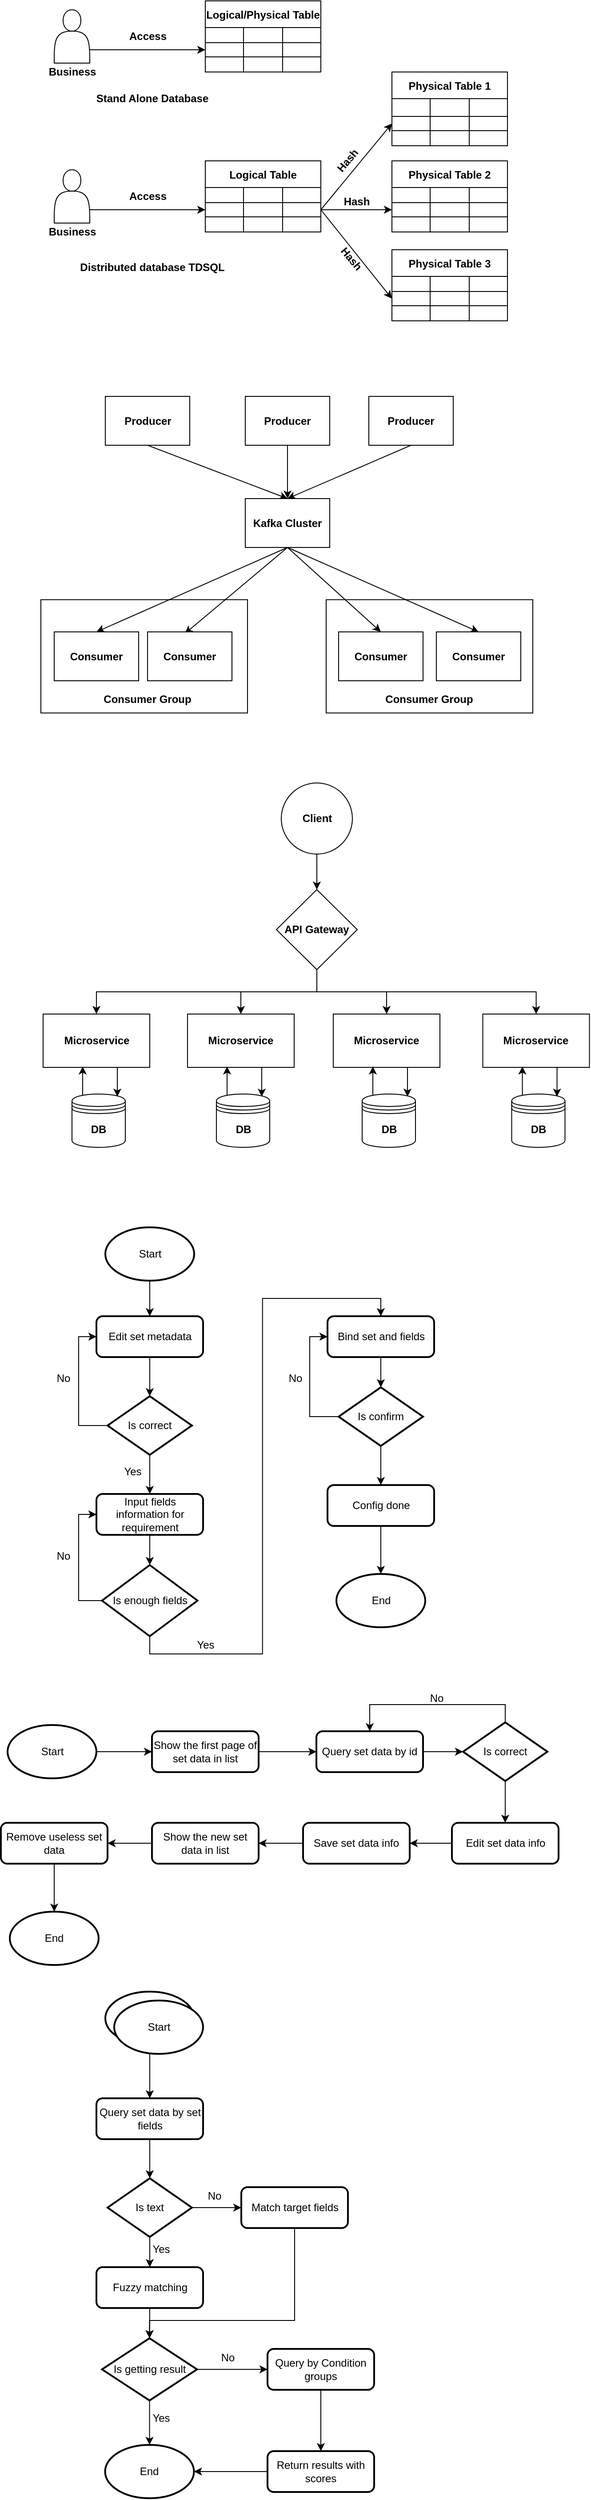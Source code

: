 <mxfile version="17.4.6" type="github">
  <diagram id="5ivljqsj1AsLhp-okKk9" name="Page-1">
    <mxGraphModel dx="1018" dy="659" grid="1" gridSize="10" guides="1" tooltips="1" connect="1" arrows="1" fold="1" page="1" pageScale="1" pageWidth="827" pageHeight="1169" math="0" shadow="0">
      <root>
        <mxCell id="0" />
        <mxCell id="1" parent="0" />
        <mxCell id="U381cvDwbXXh_-2mYH2C-10" value="" style="rounded=0;whiteSpace=wrap;html=1;" parent="1" vertex="1">
          <mxGeometry x="406" y="813.75" width="232.5" height="127.5" as="geometry" />
        </mxCell>
        <mxCell id="U381cvDwbXXh_-2mYH2C-9" value="" style="rounded=0;whiteSpace=wrap;html=1;" parent="1" vertex="1">
          <mxGeometry x="85" y="813.75" width="232.5" height="127.5" as="geometry" />
        </mxCell>
        <mxCell id="CIrGzN-7pVDjRdNqsoNU-16" style="edgeStyle=orthogonalEdgeStyle;rounded=0;orthogonalLoop=1;jettySize=auto;html=1;exitX=1;exitY=0.75;exitDx=0;exitDy=0;entryX=0;entryY=0.5;entryDx=0;entryDy=0;" parent="1" source="CIrGzN-7pVDjRdNqsoNU-1" target="CIrGzN-7pVDjRdNqsoNU-8" edge="1">
          <mxGeometry relative="1" as="geometry" />
        </mxCell>
        <mxCell id="CIrGzN-7pVDjRdNqsoNU-1" value="" style="shape=actor;whiteSpace=wrap;html=1;" parent="1" vertex="1">
          <mxGeometry x="100" y="150" width="40" height="60" as="geometry" />
        </mxCell>
        <mxCell id="CIrGzN-7pVDjRdNqsoNU-2" value="&lt;b&gt;Business&lt;/b&gt;" style="text;html=1;align=center;verticalAlign=middle;resizable=0;points=[];autosize=1;strokeColor=none;fillColor=none;" parent="1" vertex="1">
          <mxGeometry x="85" y="210" width="70" height="20" as="geometry" />
        </mxCell>
        <mxCell id="CIrGzN-7pVDjRdNqsoNU-3" value="Logical/Physical Table" style="shape=table;startSize=30;container=1;collapsible=0;childLayout=tableLayout;fontStyle=1;align=center;" parent="1" vertex="1">
          <mxGeometry x="270" y="140" width="130" height="80" as="geometry" />
        </mxCell>
        <mxCell id="CIrGzN-7pVDjRdNqsoNU-4" value="" style="shape=tableRow;horizontal=0;startSize=0;swimlaneHead=0;swimlaneBody=0;top=0;left=0;bottom=0;right=0;collapsible=0;dropTarget=0;fillColor=none;points=[[0,0.5],[1,0.5]];portConstraint=eastwest;" parent="CIrGzN-7pVDjRdNqsoNU-3" vertex="1">
          <mxGeometry y="30" width="130" height="17" as="geometry" />
        </mxCell>
        <mxCell id="CIrGzN-7pVDjRdNqsoNU-5" value="" style="shape=partialRectangle;html=1;whiteSpace=wrap;connectable=0;fillColor=none;top=0;left=0;bottom=0;right=0;overflow=hidden;" parent="CIrGzN-7pVDjRdNqsoNU-4" vertex="1">
          <mxGeometry width="43" height="17" as="geometry">
            <mxRectangle width="43" height="17" as="alternateBounds" />
          </mxGeometry>
        </mxCell>
        <mxCell id="CIrGzN-7pVDjRdNqsoNU-6" value="" style="shape=partialRectangle;html=1;whiteSpace=wrap;connectable=0;fillColor=none;top=0;left=0;bottom=0;right=0;overflow=hidden;" parent="CIrGzN-7pVDjRdNqsoNU-4" vertex="1">
          <mxGeometry x="43" width="44" height="17" as="geometry">
            <mxRectangle width="44" height="17" as="alternateBounds" />
          </mxGeometry>
        </mxCell>
        <mxCell id="CIrGzN-7pVDjRdNqsoNU-7" value="" style="shape=partialRectangle;html=1;whiteSpace=wrap;connectable=0;fillColor=none;top=0;left=0;bottom=0;right=0;overflow=hidden;" parent="CIrGzN-7pVDjRdNqsoNU-4" vertex="1">
          <mxGeometry x="87" width="43" height="17" as="geometry">
            <mxRectangle width="43" height="17" as="alternateBounds" />
          </mxGeometry>
        </mxCell>
        <mxCell id="CIrGzN-7pVDjRdNqsoNU-8" value="" style="shape=tableRow;horizontal=0;startSize=0;swimlaneHead=0;swimlaneBody=0;top=0;left=0;bottom=0;right=0;collapsible=0;dropTarget=0;fillColor=none;points=[[0,0.5],[1,0.5]];portConstraint=eastwest;" parent="CIrGzN-7pVDjRdNqsoNU-3" vertex="1">
          <mxGeometry y="47" width="130" height="16" as="geometry" />
        </mxCell>
        <mxCell id="CIrGzN-7pVDjRdNqsoNU-9" value="" style="shape=partialRectangle;html=1;whiteSpace=wrap;connectable=0;fillColor=none;top=0;left=0;bottom=0;right=0;overflow=hidden;" parent="CIrGzN-7pVDjRdNqsoNU-8" vertex="1">
          <mxGeometry width="43" height="16" as="geometry">
            <mxRectangle width="43" height="16" as="alternateBounds" />
          </mxGeometry>
        </mxCell>
        <mxCell id="CIrGzN-7pVDjRdNqsoNU-10" value="" style="shape=partialRectangle;html=1;whiteSpace=wrap;connectable=0;fillColor=none;top=0;left=0;bottom=0;right=0;overflow=hidden;" parent="CIrGzN-7pVDjRdNqsoNU-8" vertex="1">
          <mxGeometry x="43" width="44" height="16" as="geometry">
            <mxRectangle width="44" height="16" as="alternateBounds" />
          </mxGeometry>
        </mxCell>
        <mxCell id="CIrGzN-7pVDjRdNqsoNU-11" value="" style="shape=partialRectangle;html=1;whiteSpace=wrap;connectable=0;fillColor=none;top=0;left=0;bottom=0;right=0;overflow=hidden;" parent="CIrGzN-7pVDjRdNqsoNU-8" vertex="1">
          <mxGeometry x="87" width="43" height="16" as="geometry">
            <mxRectangle width="43" height="16" as="alternateBounds" />
          </mxGeometry>
        </mxCell>
        <mxCell id="CIrGzN-7pVDjRdNqsoNU-12" value="" style="shape=tableRow;horizontal=0;startSize=0;swimlaneHead=0;swimlaneBody=0;top=0;left=0;bottom=0;right=0;collapsible=0;dropTarget=0;fillColor=none;points=[[0,0.5],[1,0.5]];portConstraint=eastwest;" parent="CIrGzN-7pVDjRdNqsoNU-3" vertex="1">
          <mxGeometry y="63" width="130" height="17" as="geometry" />
        </mxCell>
        <mxCell id="CIrGzN-7pVDjRdNqsoNU-13" value="" style="shape=partialRectangle;html=1;whiteSpace=wrap;connectable=0;fillColor=none;top=0;left=0;bottom=0;right=0;overflow=hidden;" parent="CIrGzN-7pVDjRdNqsoNU-12" vertex="1">
          <mxGeometry width="43" height="17" as="geometry">
            <mxRectangle width="43" height="17" as="alternateBounds" />
          </mxGeometry>
        </mxCell>
        <mxCell id="CIrGzN-7pVDjRdNqsoNU-14" value="" style="shape=partialRectangle;html=1;whiteSpace=wrap;connectable=0;fillColor=none;top=0;left=0;bottom=0;right=0;overflow=hidden;" parent="CIrGzN-7pVDjRdNqsoNU-12" vertex="1">
          <mxGeometry x="43" width="44" height="17" as="geometry">
            <mxRectangle width="44" height="17" as="alternateBounds" />
          </mxGeometry>
        </mxCell>
        <mxCell id="CIrGzN-7pVDjRdNqsoNU-15" value="" style="shape=partialRectangle;html=1;whiteSpace=wrap;connectable=0;fillColor=none;top=0;left=0;bottom=0;right=0;overflow=hidden;" parent="CIrGzN-7pVDjRdNqsoNU-12" vertex="1">
          <mxGeometry x="87" width="43" height="17" as="geometry">
            <mxRectangle width="43" height="17" as="alternateBounds" />
          </mxGeometry>
        </mxCell>
        <mxCell id="CIrGzN-7pVDjRdNqsoNU-17" value="&lt;b&gt;Access&lt;/b&gt;" style="text;html=1;align=center;verticalAlign=middle;resizable=0;points=[];autosize=1;strokeColor=none;fillColor=none;" parent="1" vertex="1">
          <mxGeometry x="175" y="170" width="60" height="20" as="geometry" />
        </mxCell>
        <mxCell id="CIrGzN-7pVDjRdNqsoNU-18" value="&lt;b&gt;Stand Alone Database&lt;/b&gt;" style="text;html=1;align=center;verticalAlign=middle;resizable=0;points=[];autosize=1;strokeColor=none;fillColor=none;" parent="1" vertex="1">
          <mxGeometry x="140" y="240" width="140" height="20" as="geometry" />
        </mxCell>
        <mxCell id="CIrGzN-7pVDjRdNqsoNU-35" style="edgeStyle=orthogonalEdgeStyle;rounded=0;orthogonalLoop=1;jettySize=auto;html=1;exitX=1;exitY=0.75;exitDx=0;exitDy=0;" parent="1" source="CIrGzN-7pVDjRdNqsoNU-20" target="CIrGzN-7pVDjRdNqsoNU-27" edge="1">
          <mxGeometry relative="1" as="geometry" />
        </mxCell>
        <mxCell id="CIrGzN-7pVDjRdNqsoNU-20" value="" style="shape=actor;whiteSpace=wrap;html=1;" parent="1" vertex="1">
          <mxGeometry x="100" y="330" width="40" height="60" as="geometry" />
        </mxCell>
        <mxCell id="CIrGzN-7pVDjRdNqsoNU-21" value="&lt;b&gt;Business&lt;/b&gt;" style="text;html=1;align=center;verticalAlign=middle;resizable=0;points=[];autosize=1;strokeColor=none;fillColor=none;" parent="1" vertex="1">
          <mxGeometry x="85" y="390" width="70" height="20" as="geometry" />
        </mxCell>
        <mxCell id="CIrGzN-7pVDjRdNqsoNU-22" value="Logical Table" style="shape=table;startSize=30;container=1;collapsible=0;childLayout=tableLayout;fontStyle=1;align=center;" parent="1" vertex="1">
          <mxGeometry x="270" y="320" width="130" height="80" as="geometry" />
        </mxCell>
        <mxCell id="CIrGzN-7pVDjRdNqsoNU-23" value="" style="shape=tableRow;horizontal=0;startSize=0;swimlaneHead=0;swimlaneBody=0;top=0;left=0;bottom=0;right=0;collapsible=0;dropTarget=0;fillColor=none;points=[[0,0.5],[1,0.5]];portConstraint=eastwest;" parent="CIrGzN-7pVDjRdNqsoNU-22" vertex="1">
          <mxGeometry y="30" width="130" height="17" as="geometry" />
        </mxCell>
        <mxCell id="CIrGzN-7pVDjRdNqsoNU-24" value="" style="shape=partialRectangle;html=1;whiteSpace=wrap;connectable=0;fillColor=none;top=0;left=0;bottom=0;right=0;overflow=hidden;" parent="CIrGzN-7pVDjRdNqsoNU-23" vertex="1">
          <mxGeometry width="43" height="17" as="geometry">
            <mxRectangle width="43" height="17" as="alternateBounds" />
          </mxGeometry>
        </mxCell>
        <mxCell id="CIrGzN-7pVDjRdNqsoNU-25" value="" style="shape=partialRectangle;html=1;whiteSpace=wrap;connectable=0;fillColor=none;top=0;left=0;bottom=0;right=0;overflow=hidden;" parent="CIrGzN-7pVDjRdNqsoNU-23" vertex="1">
          <mxGeometry x="43" width="44" height="17" as="geometry">
            <mxRectangle width="44" height="17" as="alternateBounds" />
          </mxGeometry>
        </mxCell>
        <mxCell id="CIrGzN-7pVDjRdNqsoNU-26" value="" style="shape=partialRectangle;html=1;whiteSpace=wrap;connectable=0;fillColor=none;top=0;left=0;bottom=0;right=0;overflow=hidden;" parent="CIrGzN-7pVDjRdNqsoNU-23" vertex="1">
          <mxGeometry x="87" width="43" height="17" as="geometry">
            <mxRectangle width="43" height="17" as="alternateBounds" />
          </mxGeometry>
        </mxCell>
        <mxCell id="CIrGzN-7pVDjRdNqsoNU-27" value="" style="shape=tableRow;horizontal=0;startSize=0;swimlaneHead=0;swimlaneBody=0;top=0;left=0;bottom=0;right=0;collapsible=0;dropTarget=0;fillColor=none;points=[[0,0.5],[1,0.5]];portConstraint=eastwest;" parent="CIrGzN-7pVDjRdNqsoNU-22" vertex="1">
          <mxGeometry y="47" width="130" height="16" as="geometry" />
        </mxCell>
        <mxCell id="CIrGzN-7pVDjRdNqsoNU-28" value="" style="shape=partialRectangle;html=1;whiteSpace=wrap;connectable=0;fillColor=none;top=0;left=0;bottom=0;right=0;overflow=hidden;" parent="CIrGzN-7pVDjRdNqsoNU-27" vertex="1">
          <mxGeometry width="43" height="16" as="geometry">
            <mxRectangle width="43" height="16" as="alternateBounds" />
          </mxGeometry>
        </mxCell>
        <mxCell id="CIrGzN-7pVDjRdNqsoNU-29" value="" style="shape=partialRectangle;html=1;whiteSpace=wrap;connectable=0;fillColor=none;top=0;left=0;bottom=0;right=0;overflow=hidden;" parent="CIrGzN-7pVDjRdNqsoNU-27" vertex="1">
          <mxGeometry x="43" width="44" height="16" as="geometry">
            <mxRectangle width="44" height="16" as="alternateBounds" />
          </mxGeometry>
        </mxCell>
        <mxCell id="CIrGzN-7pVDjRdNqsoNU-30" value="" style="shape=partialRectangle;html=1;whiteSpace=wrap;connectable=0;fillColor=none;top=0;left=0;bottom=0;right=0;overflow=hidden;" parent="CIrGzN-7pVDjRdNqsoNU-27" vertex="1">
          <mxGeometry x="87" width="43" height="16" as="geometry">
            <mxRectangle width="43" height="16" as="alternateBounds" />
          </mxGeometry>
        </mxCell>
        <mxCell id="CIrGzN-7pVDjRdNqsoNU-31" value="" style="shape=tableRow;horizontal=0;startSize=0;swimlaneHead=0;swimlaneBody=0;top=0;left=0;bottom=0;right=0;collapsible=0;dropTarget=0;fillColor=none;points=[[0,0.5],[1,0.5]];portConstraint=eastwest;" parent="CIrGzN-7pVDjRdNqsoNU-22" vertex="1">
          <mxGeometry y="63" width="130" height="17" as="geometry" />
        </mxCell>
        <mxCell id="CIrGzN-7pVDjRdNqsoNU-32" value="" style="shape=partialRectangle;html=1;whiteSpace=wrap;connectable=0;fillColor=none;top=0;left=0;bottom=0;right=0;overflow=hidden;" parent="CIrGzN-7pVDjRdNqsoNU-31" vertex="1">
          <mxGeometry width="43" height="17" as="geometry">
            <mxRectangle width="43" height="17" as="alternateBounds" />
          </mxGeometry>
        </mxCell>
        <mxCell id="CIrGzN-7pVDjRdNqsoNU-33" value="" style="shape=partialRectangle;html=1;whiteSpace=wrap;connectable=0;fillColor=none;top=0;left=0;bottom=0;right=0;overflow=hidden;" parent="CIrGzN-7pVDjRdNqsoNU-31" vertex="1">
          <mxGeometry x="43" width="44" height="17" as="geometry">
            <mxRectangle width="44" height="17" as="alternateBounds" />
          </mxGeometry>
        </mxCell>
        <mxCell id="CIrGzN-7pVDjRdNqsoNU-34" value="" style="shape=partialRectangle;html=1;whiteSpace=wrap;connectable=0;fillColor=none;top=0;left=0;bottom=0;right=0;overflow=hidden;" parent="CIrGzN-7pVDjRdNqsoNU-31" vertex="1">
          <mxGeometry x="87" width="43" height="17" as="geometry">
            <mxRectangle width="43" height="17" as="alternateBounds" />
          </mxGeometry>
        </mxCell>
        <mxCell id="CIrGzN-7pVDjRdNqsoNU-36" value="&lt;b&gt;Access&lt;/b&gt;" style="text;html=1;align=center;verticalAlign=middle;resizable=0;points=[];autosize=1;strokeColor=none;fillColor=none;" parent="1" vertex="1">
          <mxGeometry x="175" y="350" width="60" height="20" as="geometry" />
        </mxCell>
        <mxCell id="CIrGzN-7pVDjRdNqsoNU-37" value="Physical Table 1" style="shape=table;startSize=30;container=1;collapsible=0;childLayout=tableLayout;fontStyle=1;align=center;" parent="1" vertex="1">
          <mxGeometry x="480" y="220" width="130" height="83" as="geometry" />
        </mxCell>
        <mxCell id="CIrGzN-7pVDjRdNqsoNU-38" value="" style="shape=tableRow;horizontal=0;startSize=0;swimlaneHead=0;swimlaneBody=0;top=0;left=0;bottom=0;right=0;collapsible=0;dropTarget=0;fillColor=none;points=[[0,0.5],[1,0.5]];portConstraint=eastwest;" parent="CIrGzN-7pVDjRdNqsoNU-37" vertex="1">
          <mxGeometry y="30" width="130" height="20" as="geometry" />
        </mxCell>
        <mxCell id="CIrGzN-7pVDjRdNqsoNU-39" value="" style="shape=partialRectangle;html=1;whiteSpace=wrap;connectable=0;fillColor=none;top=0;left=0;bottom=0;right=0;overflow=hidden;" parent="CIrGzN-7pVDjRdNqsoNU-38" vertex="1">
          <mxGeometry width="43" height="20" as="geometry">
            <mxRectangle width="43" height="20" as="alternateBounds" />
          </mxGeometry>
        </mxCell>
        <mxCell id="CIrGzN-7pVDjRdNqsoNU-40" value="" style="shape=partialRectangle;html=1;whiteSpace=wrap;connectable=0;fillColor=none;top=0;left=0;bottom=0;right=0;overflow=hidden;" parent="CIrGzN-7pVDjRdNqsoNU-38" vertex="1">
          <mxGeometry x="43" width="44" height="20" as="geometry">
            <mxRectangle width="44" height="20" as="alternateBounds" />
          </mxGeometry>
        </mxCell>
        <mxCell id="CIrGzN-7pVDjRdNqsoNU-41" value="" style="shape=partialRectangle;html=1;whiteSpace=wrap;connectable=0;fillColor=none;top=0;left=0;bottom=0;right=0;overflow=hidden;" parent="CIrGzN-7pVDjRdNqsoNU-38" vertex="1">
          <mxGeometry x="87" width="43" height="20" as="geometry">
            <mxRectangle width="43" height="20" as="alternateBounds" />
          </mxGeometry>
        </mxCell>
        <mxCell id="CIrGzN-7pVDjRdNqsoNU-42" value="" style="shape=tableRow;horizontal=0;startSize=0;swimlaneHead=0;swimlaneBody=0;top=0;left=0;bottom=0;right=0;collapsible=0;dropTarget=0;fillColor=none;points=[[0,0.5],[1,0.5]];portConstraint=eastwest;" parent="CIrGzN-7pVDjRdNqsoNU-37" vertex="1">
          <mxGeometry y="50" width="130" height="16" as="geometry" />
        </mxCell>
        <mxCell id="CIrGzN-7pVDjRdNqsoNU-43" value="" style="shape=partialRectangle;html=1;whiteSpace=wrap;connectable=0;fillColor=none;top=0;left=0;bottom=0;right=0;overflow=hidden;" parent="CIrGzN-7pVDjRdNqsoNU-42" vertex="1">
          <mxGeometry width="43" height="16" as="geometry">
            <mxRectangle width="43" height="16" as="alternateBounds" />
          </mxGeometry>
        </mxCell>
        <mxCell id="CIrGzN-7pVDjRdNqsoNU-44" value="" style="shape=partialRectangle;html=1;whiteSpace=wrap;connectable=0;fillColor=none;top=0;left=0;bottom=0;right=0;overflow=hidden;" parent="CIrGzN-7pVDjRdNqsoNU-42" vertex="1">
          <mxGeometry x="43" width="44" height="16" as="geometry">
            <mxRectangle width="44" height="16" as="alternateBounds" />
          </mxGeometry>
        </mxCell>
        <mxCell id="CIrGzN-7pVDjRdNqsoNU-45" value="" style="shape=partialRectangle;html=1;whiteSpace=wrap;connectable=0;fillColor=none;top=0;left=0;bottom=0;right=0;overflow=hidden;" parent="CIrGzN-7pVDjRdNqsoNU-42" vertex="1">
          <mxGeometry x="87" width="43" height="16" as="geometry">
            <mxRectangle width="43" height="16" as="alternateBounds" />
          </mxGeometry>
        </mxCell>
        <mxCell id="CIrGzN-7pVDjRdNqsoNU-46" value="" style="shape=tableRow;horizontal=0;startSize=0;swimlaneHead=0;swimlaneBody=0;top=0;left=0;bottom=0;right=0;collapsible=0;dropTarget=0;fillColor=none;points=[[0,0.5],[1,0.5]];portConstraint=eastwest;" parent="CIrGzN-7pVDjRdNqsoNU-37" vertex="1">
          <mxGeometry y="66" width="130" height="17" as="geometry" />
        </mxCell>
        <mxCell id="CIrGzN-7pVDjRdNqsoNU-47" value="" style="shape=partialRectangle;html=1;whiteSpace=wrap;connectable=0;fillColor=none;top=0;left=0;bottom=0;right=0;overflow=hidden;" parent="CIrGzN-7pVDjRdNqsoNU-46" vertex="1">
          <mxGeometry width="43" height="17" as="geometry">
            <mxRectangle width="43" height="17" as="alternateBounds" />
          </mxGeometry>
        </mxCell>
        <mxCell id="CIrGzN-7pVDjRdNqsoNU-48" value="" style="shape=partialRectangle;html=1;whiteSpace=wrap;connectable=0;fillColor=none;top=0;left=0;bottom=0;right=0;overflow=hidden;" parent="CIrGzN-7pVDjRdNqsoNU-46" vertex="1">
          <mxGeometry x="43" width="44" height="17" as="geometry">
            <mxRectangle width="44" height="17" as="alternateBounds" />
          </mxGeometry>
        </mxCell>
        <mxCell id="CIrGzN-7pVDjRdNqsoNU-49" value="" style="shape=partialRectangle;html=1;whiteSpace=wrap;connectable=0;fillColor=none;top=0;left=0;bottom=0;right=0;overflow=hidden;" parent="CIrGzN-7pVDjRdNqsoNU-46" vertex="1">
          <mxGeometry x="87" width="43" height="17" as="geometry">
            <mxRectangle width="43" height="17" as="alternateBounds" />
          </mxGeometry>
        </mxCell>
        <mxCell id="CIrGzN-7pVDjRdNqsoNU-50" value="Physical Table 2" style="shape=table;startSize=30;container=1;collapsible=0;childLayout=tableLayout;fontStyle=1;align=center;" parent="1" vertex="1">
          <mxGeometry x="480" y="320" width="130" height="80" as="geometry" />
        </mxCell>
        <mxCell id="CIrGzN-7pVDjRdNqsoNU-51" value="" style="shape=tableRow;horizontal=0;startSize=0;swimlaneHead=0;swimlaneBody=0;top=0;left=0;bottom=0;right=0;collapsible=0;dropTarget=0;fillColor=none;points=[[0,0.5],[1,0.5]];portConstraint=eastwest;" parent="CIrGzN-7pVDjRdNqsoNU-50" vertex="1">
          <mxGeometry y="30" width="130" height="17" as="geometry" />
        </mxCell>
        <mxCell id="CIrGzN-7pVDjRdNqsoNU-52" value="" style="shape=partialRectangle;html=1;whiteSpace=wrap;connectable=0;fillColor=none;top=0;left=0;bottom=0;right=0;overflow=hidden;" parent="CIrGzN-7pVDjRdNqsoNU-51" vertex="1">
          <mxGeometry width="43" height="17" as="geometry">
            <mxRectangle width="43" height="17" as="alternateBounds" />
          </mxGeometry>
        </mxCell>
        <mxCell id="CIrGzN-7pVDjRdNqsoNU-53" value="" style="shape=partialRectangle;html=1;whiteSpace=wrap;connectable=0;fillColor=none;top=0;left=0;bottom=0;right=0;overflow=hidden;" parent="CIrGzN-7pVDjRdNqsoNU-51" vertex="1">
          <mxGeometry x="43" width="44" height="17" as="geometry">
            <mxRectangle width="44" height="17" as="alternateBounds" />
          </mxGeometry>
        </mxCell>
        <mxCell id="CIrGzN-7pVDjRdNqsoNU-54" value="" style="shape=partialRectangle;html=1;whiteSpace=wrap;connectable=0;fillColor=none;top=0;left=0;bottom=0;right=0;overflow=hidden;" parent="CIrGzN-7pVDjRdNqsoNU-51" vertex="1">
          <mxGeometry x="87" width="43" height="17" as="geometry">
            <mxRectangle width="43" height="17" as="alternateBounds" />
          </mxGeometry>
        </mxCell>
        <mxCell id="CIrGzN-7pVDjRdNqsoNU-55" value="" style="shape=tableRow;horizontal=0;startSize=0;swimlaneHead=0;swimlaneBody=0;top=0;left=0;bottom=0;right=0;collapsible=0;dropTarget=0;fillColor=none;points=[[0,0.5],[1,0.5]];portConstraint=eastwest;" parent="CIrGzN-7pVDjRdNqsoNU-50" vertex="1">
          <mxGeometry y="47" width="130" height="16" as="geometry" />
        </mxCell>
        <mxCell id="CIrGzN-7pVDjRdNqsoNU-56" value="" style="shape=partialRectangle;html=1;whiteSpace=wrap;connectable=0;fillColor=none;top=0;left=0;bottom=0;right=0;overflow=hidden;" parent="CIrGzN-7pVDjRdNqsoNU-55" vertex="1">
          <mxGeometry width="43" height="16" as="geometry">
            <mxRectangle width="43" height="16" as="alternateBounds" />
          </mxGeometry>
        </mxCell>
        <mxCell id="CIrGzN-7pVDjRdNqsoNU-57" value="" style="shape=partialRectangle;html=1;whiteSpace=wrap;connectable=0;fillColor=none;top=0;left=0;bottom=0;right=0;overflow=hidden;" parent="CIrGzN-7pVDjRdNqsoNU-55" vertex="1">
          <mxGeometry x="43" width="44" height="16" as="geometry">
            <mxRectangle width="44" height="16" as="alternateBounds" />
          </mxGeometry>
        </mxCell>
        <mxCell id="CIrGzN-7pVDjRdNqsoNU-58" value="" style="shape=partialRectangle;html=1;whiteSpace=wrap;connectable=0;fillColor=none;top=0;left=0;bottom=0;right=0;overflow=hidden;" parent="CIrGzN-7pVDjRdNqsoNU-55" vertex="1">
          <mxGeometry x="87" width="43" height="16" as="geometry">
            <mxRectangle width="43" height="16" as="alternateBounds" />
          </mxGeometry>
        </mxCell>
        <mxCell id="CIrGzN-7pVDjRdNqsoNU-59" value="" style="shape=tableRow;horizontal=0;startSize=0;swimlaneHead=0;swimlaneBody=0;top=0;left=0;bottom=0;right=0;collapsible=0;dropTarget=0;fillColor=none;points=[[0,0.5],[1,0.5]];portConstraint=eastwest;" parent="CIrGzN-7pVDjRdNqsoNU-50" vertex="1">
          <mxGeometry y="63" width="130" height="17" as="geometry" />
        </mxCell>
        <mxCell id="CIrGzN-7pVDjRdNqsoNU-60" value="" style="shape=partialRectangle;html=1;whiteSpace=wrap;connectable=0;fillColor=none;top=0;left=0;bottom=0;right=0;overflow=hidden;" parent="CIrGzN-7pVDjRdNqsoNU-59" vertex="1">
          <mxGeometry width="43" height="17" as="geometry">
            <mxRectangle width="43" height="17" as="alternateBounds" />
          </mxGeometry>
        </mxCell>
        <mxCell id="CIrGzN-7pVDjRdNqsoNU-61" value="" style="shape=partialRectangle;html=1;whiteSpace=wrap;connectable=0;fillColor=none;top=0;left=0;bottom=0;right=0;overflow=hidden;" parent="CIrGzN-7pVDjRdNqsoNU-59" vertex="1">
          <mxGeometry x="43" width="44" height="17" as="geometry">
            <mxRectangle width="44" height="17" as="alternateBounds" />
          </mxGeometry>
        </mxCell>
        <mxCell id="CIrGzN-7pVDjRdNqsoNU-62" value="" style="shape=partialRectangle;html=1;whiteSpace=wrap;connectable=0;fillColor=none;top=0;left=0;bottom=0;right=0;overflow=hidden;" parent="CIrGzN-7pVDjRdNqsoNU-59" vertex="1">
          <mxGeometry x="87" width="43" height="17" as="geometry">
            <mxRectangle width="43" height="17" as="alternateBounds" />
          </mxGeometry>
        </mxCell>
        <mxCell id="CIrGzN-7pVDjRdNqsoNU-63" value="Physical Table 3" style="shape=table;startSize=30;container=1;collapsible=0;childLayout=tableLayout;fontStyle=1;align=center;" parent="1" vertex="1">
          <mxGeometry x="480" y="420" width="130" height="80" as="geometry" />
        </mxCell>
        <mxCell id="CIrGzN-7pVDjRdNqsoNU-64" value="" style="shape=tableRow;horizontal=0;startSize=0;swimlaneHead=0;swimlaneBody=0;top=0;left=0;bottom=0;right=0;collapsible=0;dropTarget=0;fillColor=none;points=[[0,0.5],[1,0.5]];portConstraint=eastwest;" parent="CIrGzN-7pVDjRdNqsoNU-63" vertex="1">
          <mxGeometry y="30" width="130" height="17" as="geometry" />
        </mxCell>
        <mxCell id="CIrGzN-7pVDjRdNqsoNU-65" value="" style="shape=partialRectangle;html=1;whiteSpace=wrap;connectable=0;fillColor=none;top=0;left=0;bottom=0;right=0;overflow=hidden;" parent="CIrGzN-7pVDjRdNqsoNU-64" vertex="1">
          <mxGeometry width="43" height="17" as="geometry">
            <mxRectangle width="43" height="17" as="alternateBounds" />
          </mxGeometry>
        </mxCell>
        <mxCell id="CIrGzN-7pVDjRdNqsoNU-66" value="" style="shape=partialRectangle;html=1;whiteSpace=wrap;connectable=0;fillColor=none;top=0;left=0;bottom=0;right=0;overflow=hidden;" parent="CIrGzN-7pVDjRdNqsoNU-64" vertex="1">
          <mxGeometry x="43" width="44" height="17" as="geometry">
            <mxRectangle width="44" height="17" as="alternateBounds" />
          </mxGeometry>
        </mxCell>
        <mxCell id="CIrGzN-7pVDjRdNqsoNU-67" value="" style="shape=partialRectangle;html=1;whiteSpace=wrap;connectable=0;fillColor=none;top=0;left=0;bottom=0;right=0;overflow=hidden;" parent="CIrGzN-7pVDjRdNqsoNU-64" vertex="1">
          <mxGeometry x="87" width="43" height="17" as="geometry">
            <mxRectangle width="43" height="17" as="alternateBounds" />
          </mxGeometry>
        </mxCell>
        <mxCell id="CIrGzN-7pVDjRdNqsoNU-68" value="" style="shape=tableRow;horizontal=0;startSize=0;swimlaneHead=0;swimlaneBody=0;top=0;left=0;bottom=0;right=0;collapsible=0;dropTarget=0;fillColor=none;points=[[0,0.5],[1,0.5]];portConstraint=eastwest;" parent="CIrGzN-7pVDjRdNqsoNU-63" vertex="1">
          <mxGeometry y="47" width="130" height="16" as="geometry" />
        </mxCell>
        <mxCell id="CIrGzN-7pVDjRdNqsoNU-69" value="" style="shape=partialRectangle;html=1;whiteSpace=wrap;connectable=0;fillColor=none;top=0;left=0;bottom=0;right=0;overflow=hidden;" parent="CIrGzN-7pVDjRdNqsoNU-68" vertex="1">
          <mxGeometry width="43" height="16" as="geometry">
            <mxRectangle width="43" height="16" as="alternateBounds" />
          </mxGeometry>
        </mxCell>
        <mxCell id="CIrGzN-7pVDjRdNqsoNU-70" value="" style="shape=partialRectangle;html=1;whiteSpace=wrap;connectable=0;fillColor=none;top=0;left=0;bottom=0;right=0;overflow=hidden;" parent="CIrGzN-7pVDjRdNqsoNU-68" vertex="1">
          <mxGeometry x="43" width="44" height="16" as="geometry">
            <mxRectangle width="44" height="16" as="alternateBounds" />
          </mxGeometry>
        </mxCell>
        <mxCell id="CIrGzN-7pVDjRdNqsoNU-71" value="" style="shape=partialRectangle;html=1;whiteSpace=wrap;connectable=0;fillColor=none;top=0;left=0;bottom=0;right=0;overflow=hidden;" parent="CIrGzN-7pVDjRdNqsoNU-68" vertex="1">
          <mxGeometry x="87" width="43" height="16" as="geometry">
            <mxRectangle width="43" height="16" as="alternateBounds" />
          </mxGeometry>
        </mxCell>
        <mxCell id="CIrGzN-7pVDjRdNqsoNU-72" value="" style="shape=tableRow;horizontal=0;startSize=0;swimlaneHead=0;swimlaneBody=0;top=0;left=0;bottom=0;right=0;collapsible=0;dropTarget=0;fillColor=none;points=[[0,0.5],[1,0.5]];portConstraint=eastwest;" parent="CIrGzN-7pVDjRdNqsoNU-63" vertex="1">
          <mxGeometry y="63" width="130" height="17" as="geometry" />
        </mxCell>
        <mxCell id="CIrGzN-7pVDjRdNqsoNU-73" value="" style="shape=partialRectangle;html=1;whiteSpace=wrap;connectable=0;fillColor=none;top=0;left=0;bottom=0;right=0;overflow=hidden;" parent="CIrGzN-7pVDjRdNqsoNU-72" vertex="1">
          <mxGeometry width="43" height="17" as="geometry">
            <mxRectangle width="43" height="17" as="alternateBounds" />
          </mxGeometry>
        </mxCell>
        <mxCell id="CIrGzN-7pVDjRdNqsoNU-74" value="" style="shape=partialRectangle;html=1;whiteSpace=wrap;connectable=0;fillColor=none;top=0;left=0;bottom=0;right=0;overflow=hidden;" parent="CIrGzN-7pVDjRdNqsoNU-72" vertex="1">
          <mxGeometry x="43" width="44" height="17" as="geometry">
            <mxRectangle width="44" height="17" as="alternateBounds" />
          </mxGeometry>
        </mxCell>
        <mxCell id="CIrGzN-7pVDjRdNqsoNU-75" value="" style="shape=partialRectangle;html=1;whiteSpace=wrap;connectable=0;fillColor=none;top=0;left=0;bottom=0;right=0;overflow=hidden;" parent="CIrGzN-7pVDjRdNqsoNU-72" vertex="1">
          <mxGeometry x="87" width="43" height="17" as="geometry">
            <mxRectangle width="43" height="17" as="alternateBounds" />
          </mxGeometry>
        </mxCell>
        <mxCell id="CIrGzN-7pVDjRdNqsoNU-76" style="rounded=0;orthogonalLoop=1;jettySize=auto;html=1;exitX=1;exitY=0.5;exitDx=0;exitDy=0;entryX=0;entryY=0.5;entryDx=0;entryDy=0;" parent="1" source="CIrGzN-7pVDjRdNqsoNU-27" target="CIrGzN-7pVDjRdNqsoNU-42" edge="1">
          <mxGeometry relative="1" as="geometry" />
        </mxCell>
        <mxCell id="CIrGzN-7pVDjRdNqsoNU-77" style="edgeStyle=none;rounded=0;orthogonalLoop=1;jettySize=auto;html=1;exitX=1;exitY=0.5;exitDx=0;exitDy=0;" parent="1" source="CIrGzN-7pVDjRdNqsoNU-27" target="CIrGzN-7pVDjRdNqsoNU-55" edge="1">
          <mxGeometry relative="1" as="geometry" />
        </mxCell>
        <mxCell id="CIrGzN-7pVDjRdNqsoNU-78" style="edgeStyle=none;rounded=0;orthogonalLoop=1;jettySize=auto;html=1;exitX=1;exitY=0.5;exitDx=0;exitDy=0;entryX=0;entryY=0.5;entryDx=0;entryDy=0;" parent="1" source="CIrGzN-7pVDjRdNqsoNU-27" target="CIrGzN-7pVDjRdNqsoNU-68" edge="1">
          <mxGeometry relative="1" as="geometry" />
        </mxCell>
        <mxCell id="CIrGzN-7pVDjRdNqsoNU-79" value="&lt;b&gt;Hash&lt;/b&gt;" style="text;html=1;align=center;verticalAlign=middle;resizable=0;points=[];autosize=1;strokeColor=none;fillColor=none;" parent="1" vertex="1">
          <mxGeometry x="420" y="356" width="40" height="20" as="geometry" />
        </mxCell>
        <mxCell id="CIrGzN-7pVDjRdNqsoNU-80" value="&lt;b&gt;Hash&lt;/b&gt;" style="text;html=1;align=center;verticalAlign=middle;resizable=0;points=[];autosize=1;strokeColor=none;fillColor=none;rotation=-50;" parent="1" vertex="1">
          <mxGeometry x="410" y="310" width="40" height="20" as="geometry" />
        </mxCell>
        <mxCell id="CIrGzN-7pVDjRdNqsoNU-81" value="&lt;b&gt;Hash&lt;/b&gt;" style="text;html=1;align=center;verticalAlign=middle;resizable=0;points=[];autosize=1;strokeColor=none;fillColor=none;rotation=50;" parent="1" vertex="1">
          <mxGeometry x="414" y="420" width="40" height="20" as="geometry" />
        </mxCell>
        <mxCell id="CIrGzN-7pVDjRdNqsoNU-82" value="&lt;div&gt;&lt;b&gt;Distributed database TDSQL&lt;/b&gt;&lt;/div&gt;" style="text;html=1;align=center;verticalAlign=middle;resizable=0;points=[];autosize=1;strokeColor=none;fillColor=none;" parent="1" vertex="1">
          <mxGeometry x="120" y="430" width="180" height="20" as="geometry" />
        </mxCell>
        <mxCell id="U381cvDwbXXh_-2mYH2C-13" style="rounded=0;orthogonalLoop=1;jettySize=auto;html=1;exitX=0.5;exitY=1;exitDx=0;exitDy=0;entryX=0.5;entryY=0;entryDx=0;entryDy=0;" parent="1" source="U381cvDwbXXh_-2mYH2C-1" target="U381cvDwbXXh_-2mYH2C-4" edge="1">
          <mxGeometry relative="1" as="geometry" />
        </mxCell>
        <mxCell id="U381cvDwbXXh_-2mYH2C-1" value="&lt;b&gt;Producer&lt;/b&gt;" style="rounded=0;whiteSpace=wrap;html=1;" parent="1" vertex="1">
          <mxGeometry x="157.5" y="585" width="95" height="55" as="geometry" />
        </mxCell>
        <mxCell id="U381cvDwbXXh_-2mYH2C-14" style="edgeStyle=none;rounded=0;orthogonalLoop=1;jettySize=auto;html=1;exitX=0.5;exitY=1;exitDx=0;exitDy=0;entryX=0.5;entryY=0;entryDx=0;entryDy=0;" parent="1" source="U381cvDwbXXh_-2mYH2C-2" target="U381cvDwbXXh_-2mYH2C-4" edge="1">
          <mxGeometry relative="1" as="geometry" />
        </mxCell>
        <mxCell id="U381cvDwbXXh_-2mYH2C-2" value="&lt;b&gt;Producer&lt;/b&gt;" style="rounded=0;whiteSpace=wrap;html=1;" parent="1" vertex="1">
          <mxGeometry x="315" y="585" width="95" height="55" as="geometry" />
        </mxCell>
        <mxCell id="U381cvDwbXXh_-2mYH2C-15" style="edgeStyle=none;rounded=0;orthogonalLoop=1;jettySize=auto;html=1;exitX=0.5;exitY=1;exitDx=0;exitDy=0;entryX=0.5;entryY=0;entryDx=0;entryDy=0;" parent="1" source="U381cvDwbXXh_-2mYH2C-3" target="U381cvDwbXXh_-2mYH2C-4" edge="1">
          <mxGeometry relative="1" as="geometry" />
        </mxCell>
        <mxCell id="U381cvDwbXXh_-2mYH2C-3" value="&lt;b&gt;Producer&lt;/b&gt;" style="rounded=0;whiteSpace=wrap;html=1;" parent="1" vertex="1">
          <mxGeometry x="454" y="585" width="95" height="55" as="geometry" />
        </mxCell>
        <mxCell id="U381cvDwbXXh_-2mYH2C-16" style="edgeStyle=none;rounded=0;orthogonalLoop=1;jettySize=auto;html=1;exitX=0.5;exitY=1;exitDx=0;exitDy=0;entryX=0.5;entryY=0;entryDx=0;entryDy=0;" parent="1" source="U381cvDwbXXh_-2mYH2C-4" target="U381cvDwbXXh_-2mYH2C-5" edge="1">
          <mxGeometry relative="1" as="geometry" />
        </mxCell>
        <mxCell id="U381cvDwbXXh_-2mYH2C-17" style="edgeStyle=none;rounded=0;orthogonalLoop=1;jettySize=auto;html=1;exitX=0.5;exitY=1;exitDx=0;exitDy=0;entryX=0.442;entryY=0.036;entryDx=0;entryDy=0;entryPerimeter=0;" parent="1" source="U381cvDwbXXh_-2mYH2C-4" target="U381cvDwbXXh_-2mYH2C-6" edge="1">
          <mxGeometry relative="1" as="geometry" />
        </mxCell>
        <mxCell id="U381cvDwbXXh_-2mYH2C-18" style="edgeStyle=none;rounded=0;orthogonalLoop=1;jettySize=auto;html=1;exitX=0.5;exitY=1;exitDx=0;exitDy=0;entryX=0.5;entryY=0;entryDx=0;entryDy=0;" parent="1" source="U381cvDwbXXh_-2mYH2C-4" target="U381cvDwbXXh_-2mYH2C-7" edge="1">
          <mxGeometry relative="1" as="geometry" />
        </mxCell>
        <mxCell id="U381cvDwbXXh_-2mYH2C-19" style="edgeStyle=none;rounded=0;orthogonalLoop=1;jettySize=auto;html=1;exitX=0.5;exitY=1;exitDx=0;exitDy=0;entryX=0.5;entryY=0;entryDx=0;entryDy=0;" parent="1" source="U381cvDwbXXh_-2mYH2C-4" target="U381cvDwbXXh_-2mYH2C-8" edge="1">
          <mxGeometry relative="1" as="geometry" />
        </mxCell>
        <mxCell id="U381cvDwbXXh_-2mYH2C-4" value="&lt;b&gt;Kafka Cluster&lt;/b&gt;" style="rounded=0;whiteSpace=wrap;html=1;" parent="1" vertex="1">
          <mxGeometry x="315" y="700" width="95" height="55" as="geometry" />
        </mxCell>
        <mxCell id="U381cvDwbXXh_-2mYH2C-5" value="&lt;b&gt;Consumer&lt;/b&gt;" style="rounded=0;whiteSpace=wrap;html=1;" parent="1" vertex="1">
          <mxGeometry x="100" y="850" width="95" height="55" as="geometry" />
        </mxCell>
        <mxCell id="U381cvDwbXXh_-2mYH2C-6" value="&lt;b&gt;Consumer&lt;/b&gt;" style="rounded=0;whiteSpace=wrap;html=1;" parent="1" vertex="1">
          <mxGeometry x="205" y="850" width="95" height="55" as="geometry" />
        </mxCell>
        <mxCell id="U381cvDwbXXh_-2mYH2C-7" value="&lt;b&gt;Consumer&lt;/b&gt;" style="rounded=0;whiteSpace=wrap;html=1;" parent="1" vertex="1">
          <mxGeometry x="420" y="850" width="95" height="55" as="geometry" />
        </mxCell>
        <mxCell id="U381cvDwbXXh_-2mYH2C-8" value="&lt;b&gt;Consumer&lt;/b&gt;" style="rounded=0;whiteSpace=wrap;html=1;" parent="1" vertex="1">
          <mxGeometry x="530" y="850" width="95" height="55" as="geometry" />
        </mxCell>
        <mxCell id="U381cvDwbXXh_-2mYH2C-11" value="&lt;b&gt;Consumer Group&lt;/b&gt;" style="text;html=1;strokeColor=none;fillColor=none;align=center;verticalAlign=middle;whiteSpace=wrap;rounded=0;" parent="1" vertex="1">
          <mxGeometry x="145" y="911.25" width="120" height="30" as="geometry" />
        </mxCell>
        <mxCell id="U381cvDwbXXh_-2mYH2C-12" value="&lt;b&gt;Consumer Group&lt;/b&gt;" style="text;html=1;strokeColor=none;fillColor=none;align=center;verticalAlign=middle;whiteSpace=wrap;rounded=0;" parent="1" vertex="1">
          <mxGeometry x="462.25" y="911.25" width="120" height="30" as="geometry" />
        </mxCell>
        <mxCell id="U381cvDwbXXh_-2mYH2C-23" style="edgeStyle=none;rounded=0;orthogonalLoop=1;jettySize=auto;html=1;exitX=0.5;exitY=1;exitDx=0;exitDy=0;entryX=0.5;entryY=0;entryDx=0;entryDy=0;" parent="1" source="U381cvDwbXXh_-2mYH2C-21" target="U381cvDwbXXh_-2mYH2C-22" edge="1">
          <mxGeometry relative="1" as="geometry" />
        </mxCell>
        <mxCell id="U381cvDwbXXh_-2mYH2C-21" value="&lt;b&gt;Client&lt;/b&gt;" style="ellipse;whiteSpace=wrap;html=1;aspect=fixed;" parent="1" vertex="1">
          <mxGeometry x="355.5" y="1020" width="80" height="80" as="geometry" />
        </mxCell>
        <mxCell id="U381cvDwbXXh_-2mYH2C-28" style="edgeStyle=orthogonalEdgeStyle;rounded=0;orthogonalLoop=1;jettySize=auto;html=1;exitX=0.5;exitY=1;exitDx=0;exitDy=0;entryX=0.5;entryY=0;entryDx=0;entryDy=0;" parent="1" source="U381cvDwbXXh_-2mYH2C-22" target="U381cvDwbXXh_-2mYH2C-24" edge="1">
          <mxGeometry relative="1" as="geometry" />
        </mxCell>
        <mxCell id="U381cvDwbXXh_-2mYH2C-61" style="edgeStyle=orthogonalEdgeStyle;rounded=0;orthogonalLoop=1;jettySize=auto;html=1;exitX=0.5;exitY=1;exitDx=0;exitDy=0;" parent="1" source="U381cvDwbXXh_-2mYH2C-22" target="U381cvDwbXXh_-2mYH2C-50" edge="1">
          <mxGeometry relative="1" as="geometry" />
        </mxCell>
        <mxCell id="U381cvDwbXXh_-2mYH2C-62" style="edgeStyle=orthogonalEdgeStyle;rounded=0;orthogonalLoop=1;jettySize=auto;html=1;exitX=0.5;exitY=1;exitDx=0;exitDy=0;" parent="1" source="U381cvDwbXXh_-2mYH2C-22" target="U381cvDwbXXh_-2mYH2C-54" edge="1">
          <mxGeometry relative="1" as="geometry" />
        </mxCell>
        <mxCell id="U381cvDwbXXh_-2mYH2C-63" style="edgeStyle=orthogonalEdgeStyle;rounded=0;orthogonalLoop=1;jettySize=auto;html=1;exitX=0.5;exitY=1;exitDx=0;exitDy=0;" parent="1" source="U381cvDwbXXh_-2mYH2C-22" target="U381cvDwbXXh_-2mYH2C-58" edge="1">
          <mxGeometry relative="1" as="geometry" />
        </mxCell>
        <mxCell id="U381cvDwbXXh_-2mYH2C-22" value="&lt;b&gt;API Gateway&lt;/b&gt;" style="rhombus;whiteSpace=wrap;html=1;" parent="1" vertex="1">
          <mxGeometry x="350" y="1140" width="91" height="90" as="geometry" />
        </mxCell>
        <mxCell id="U381cvDwbXXh_-2mYH2C-36" style="edgeStyle=orthogonalEdgeStyle;rounded=0;orthogonalLoop=1;jettySize=auto;html=1;exitX=0.75;exitY=1;exitDx=0;exitDy=0;entryX=0.85;entryY=0.05;entryDx=0;entryDy=0;entryPerimeter=0;" parent="1" source="U381cvDwbXXh_-2mYH2C-24" target="U381cvDwbXXh_-2mYH2C-32" edge="1">
          <mxGeometry relative="1" as="geometry" />
        </mxCell>
        <mxCell id="U381cvDwbXXh_-2mYH2C-24" value="&lt;b&gt;Microservice&lt;/b&gt;" style="rounded=0;whiteSpace=wrap;html=1;" parent="1" vertex="1">
          <mxGeometry x="87.5" y="1280" width="120" height="60" as="geometry" />
        </mxCell>
        <mxCell id="U381cvDwbXXh_-2mYH2C-35" style="edgeStyle=orthogonalEdgeStyle;rounded=0;orthogonalLoop=1;jettySize=auto;html=1;exitX=0.15;exitY=0.05;exitDx=0;exitDy=0;exitPerimeter=0;entryX=0.371;entryY=0.983;entryDx=0;entryDy=0;entryPerimeter=0;" parent="1" source="U381cvDwbXXh_-2mYH2C-32" target="U381cvDwbXXh_-2mYH2C-24" edge="1">
          <mxGeometry relative="1" as="geometry" />
        </mxCell>
        <mxCell id="U381cvDwbXXh_-2mYH2C-32" value="&lt;b&gt;DB&lt;/b&gt;" style="shape=datastore;whiteSpace=wrap;html=1;" parent="1" vertex="1">
          <mxGeometry x="120" y="1370" width="60" height="60" as="geometry" />
        </mxCell>
        <mxCell id="U381cvDwbXXh_-2mYH2C-49" style="edgeStyle=orthogonalEdgeStyle;rounded=0;orthogonalLoop=1;jettySize=auto;html=1;exitX=0.75;exitY=1;exitDx=0;exitDy=0;entryX=0.85;entryY=0.05;entryDx=0;entryDy=0;entryPerimeter=0;" parent="1" source="U381cvDwbXXh_-2mYH2C-50" target="U381cvDwbXXh_-2mYH2C-52" edge="1">
          <mxGeometry relative="1" as="geometry" />
        </mxCell>
        <mxCell id="U381cvDwbXXh_-2mYH2C-50" value="&lt;b&gt;Microservice&lt;/b&gt;" style="rounded=0;whiteSpace=wrap;html=1;" parent="1" vertex="1">
          <mxGeometry x="250" y="1280" width="120" height="60" as="geometry" />
        </mxCell>
        <mxCell id="U381cvDwbXXh_-2mYH2C-51" style="edgeStyle=orthogonalEdgeStyle;rounded=0;orthogonalLoop=1;jettySize=auto;html=1;exitX=0.15;exitY=0.05;exitDx=0;exitDy=0;exitPerimeter=0;entryX=0.371;entryY=0.983;entryDx=0;entryDy=0;entryPerimeter=0;" parent="1" source="U381cvDwbXXh_-2mYH2C-52" target="U381cvDwbXXh_-2mYH2C-50" edge="1">
          <mxGeometry relative="1" as="geometry" />
        </mxCell>
        <mxCell id="U381cvDwbXXh_-2mYH2C-52" value="&lt;b&gt;DB&lt;/b&gt;" style="shape=datastore;whiteSpace=wrap;html=1;" parent="1" vertex="1">
          <mxGeometry x="282.5" y="1370" width="60" height="60" as="geometry" />
        </mxCell>
        <mxCell id="U381cvDwbXXh_-2mYH2C-53" style="edgeStyle=orthogonalEdgeStyle;rounded=0;orthogonalLoop=1;jettySize=auto;html=1;exitX=0.75;exitY=1;exitDx=0;exitDy=0;entryX=0.85;entryY=0.05;entryDx=0;entryDy=0;entryPerimeter=0;" parent="1" source="U381cvDwbXXh_-2mYH2C-54" target="U381cvDwbXXh_-2mYH2C-56" edge="1">
          <mxGeometry relative="1" as="geometry" />
        </mxCell>
        <mxCell id="U381cvDwbXXh_-2mYH2C-54" value="&lt;b&gt;Microservice&lt;/b&gt;" style="rounded=0;whiteSpace=wrap;html=1;" parent="1" vertex="1">
          <mxGeometry x="414" y="1280" width="120" height="60" as="geometry" />
        </mxCell>
        <mxCell id="U381cvDwbXXh_-2mYH2C-55" style="edgeStyle=orthogonalEdgeStyle;rounded=0;orthogonalLoop=1;jettySize=auto;html=1;exitX=0.15;exitY=0.05;exitDx=0;exitDy=0;exitPerimeter=0;entryX=0.371;entryY=0.983;entryDx=0;entryDy=0;entryPerimeter=0;" parent="1" source="U381cvDwbXXh_-2mYH2C-56" target="U381cvDwbXXh_-2mYH2C-54" edge="1">
          <mxGeometry relative="1" as="geometry" />
        </mxCell>
        <mxCell id="U381cvDwbXXh_-2mYH2C-56" value="&lt;b&gt;DB&lt;/b&gt;" style="shape=datastore;whiteSpace=wrap;html=1;" parent="1" vertex="1">
          <mxGeometry x="446.5" y="1370" width="60" height="60" as="geometry" />
        </mxCell>
        <mxCell id="U381cvDwbXXh_-2mYH2C-57" style="edgeStyle=orthogonalEdgeStyle;rounded=0;orthogonalLoop=1;jettySize=auto;html=1;exitX=0.75;exitY=1;exitDx=0;exitDy=0;entryX=0.85;entryY=0.05;entryDx=0;entryDy=0;entryPerimeter=0;" parent="1" source="U381cvDwbXXh_-2mYH2C-58" target="U381cvDwbXXh_-2mYH2C-60" edge="1">
          <mxGeometry relative="1" as="geometry" />
        </mxCell>
        <mxCell id="U381cvDwbXXh_-2mYH2C-58" value="&lt;b&gt;Microservice&lt;/b&gt;" style="rounded=0;whiteSpace=wrap;html=1;" parent="1" vertex="1">
          <mxGeometry x="582.25" y="1280" width="120" height="60" as="geometry" />
        </mxCell>
        <mxCell id="U381cvDwbXXh_-2mYH2C-59" style="edgeStyle=orthogonalEdgeStyle;rounded=0;orthogonalLoop=1;jettySize=auto;html=1;exitX=0.15;exitY=0.05;exitDx=0;exitDy=0;exitPerimeter=0;entryX=0.371;entryY=0.983;entryDx=0;entryDy=0;entryPerimeter=0;" parent="1" source="U381cvDwbXXh_-2mYH2C-60" target="U381cvDwbXXh_-2mYH2C-58" edge="1">
          <mxGeometry relative="1" as="geometry" />
        </mxCell>
        <mxCell id="U381cvDwbXXh_-2mYH2C-60" value="&lt;b&gt;DB&lt;/b&gt;" style="shape=datastore;whiteSpace=wrap;html=1;" parent="1" vertex="1">
          <mxGeometry x="614.75" y="1370" width="60" height="60" as="geometry" />
        </mxCell>
        <mxCell id="ydYXfS1X06XrpjHGyWwU-5" style="edgeStyle=orthogonalEdgeStyle;rounded=0;orthogonalLoop=1;jettySize=auto;html=1;exitX=0.5;exitY=1;exitDx=0;exitDy=0;exitPerimeter=0;entryX=0.5;entryY=0;entryDx=0;entryDy=0;" parent="1" source="ydYXfS1X06XrpjHGyWwU-1" target="ydYXfS1X06XrpjHGyWwU-2" edge="1">
          <mxGeometry relative="1" as="geometry" />
        </mxCell>
        <mxCell id="ydYXfS1X06XrpjHGyWwU-1" value="Start" style="strokeWidth=2;html=1;shape=mxgraph.flowchart.start_1;whiteSpace=wrap;" parent="1" vertex="1">
          <mxGeometry x="157.5" y="1520" width="100" height="60" as="geometry" />
        </mxCell>
        <mxCell id="ydYXfS1X06XrpjHGyWwU-6" style="edgeStyle=orthogonalEdgeStyle;rounded=0;orthogonalLoop=1;jettySize=auto;html=1;exitX=0.5;exitY=1;exitDx=0;exitDy=0;entryX=0.5;entryY=0;entryDx=0;entryDy=0;entryPerimeter=0;" parent="1" source="ydYXfS1X06XrpjHGyWwU-2" target="ydYXfS1X06XrpjHGyWwU-3" edge="1">
          <mxGeometry relative="1" as="geometry" />
        </mxCell>
        <mxCell id="ydYXfS1X06XrpjHGyWwU-2" value="Edit set metadata" style="rounded=1;whiteSpace=wrap;html=1;absoluteArcSize=1;arcSize=14;strokeWidth=2;" parent="1" vertex="1">
          <mxGeometry x="147.5" y="1620" width="120" height="46" as="geometry" />
        </mxCell>
        <mxCell id="ydYXfS1X06XrpjHGyWwU-7" style="edgeStyle=orthogonalEdgeStyle;rounded=0;orthogonalLoop=1;jettySize=auto;html=1;exitX=0;exitY=0.5;exitDx=0;exitDy=0;exitPerimeter=0;entryX=0;entryY=0.5;entryDx=0;entryDy=0;" parent="1" source="ydYXfS1X06XrpjHGyWwU-3" target="ydYXfS1X06XrpjHGyWwU-2" edge="1">
          <mxGeometry relative="1" as="geometry" />
        </mxCell>
        <mxCell id="ydYXfS1X06XrpjHGyWwU-10" style="edgeStyle=orthogonalEdgeStyle;rounded=0;orthogonalLoop=1;jettySize=auto;html=1;exitX=0.5;exitY=1;exitDx=0;exitDy=0;exitPerimeter=0;" parent="1" source="ydYXfS1X06XrpjHGyWwU-3" target="ydYXfS1X06XrpjHGyWwU-9" edge="1">
          <mxGeometry relative="1" as="geometry" />
        </mxCell>
        <mxCell id="ydYXfS1X06XrpjHGyWwU-3" value="Is correct" style="strokeWidth=2;html=1;shape=mxgraph.flowchart.decision;whiteSpace=wrap;" parent="1" vertex="1">
          <mxGeometry x="160" y="1710" width="95" height="66" as="geometry" />
        </mxCell>
        <mxCell id="ydYXfS1X06XrpjHGyWwU-8" value="No" style="text;html=1;align=center;verticalAlign=middle;resizable=0;points=[];autosize=1;strokeColor=none;fillColor=none;" parent="1" vertex="1">
          <mxGeometry x="95" y="1680" width="30" height="20" as="geometry" />
        </mxCell>
        <mxCell id="ydYXfS1X06XrpjHGyWwU-12" style="edgeStyle=orthogonalEdgeStyle;rounded=0;orthogonalLoop=1;jettySize=auto;html=1;exitX=0.5;exitY=1;exitDx=0;exitDy=0;" parent="1" source="ydYXfS1X06XrpjHGyWwU-9" target="ydYXfS1X06XrpjHGyWwU-11" edge="1">
          <mxGeometry relative="1" as="geometry" />
        </mxCell>
        <mxCell id="ydYXfS1X06XrpjHGyWwU-9" value="Input fields information for requirement" style="rounded=1;whiteSpace=wrap;html=1;absoluteArcSize=1;arcSize=14;strokeWidth=2;" parent="1" vertex="1">
          <mxGeometry x="147.5" y="1820" width="120" height="46" as="geometry" />
        </mxCell>
        <mxCell id="ydYXfS1X06XrpjHGyWwU-13" style="edgeStyle=orthogonalEdgeStyle;rounded=0;orthogonalLoop=1;jettySize=auto;html=1;exitX=0;exitY=0.5;exitDx=0;exitDy=0;exitPerimeter=0;entryX=0;entryY=0.5;entryDx=0;entryDy=0;" parent="1" source="ydYXfS1X06XrpjHGyWwU-11" target="ydYXfS1X06XrpjHGyWwU-9" edge="1">
          <mxGeometry relative="1" as="geometry" />
        </mxCell>
        <mxCell id="ydYXfS1X06XrpjHGyWwU-16" style="edgeStyle=orthogonalEdgeStyle;rounded=0;orthogonalLoop=1;jettySize=auto;html=1;exitX=0.5;exitY=1;exitDx=0;exitDy=0;exitPerimeter=0;entryX=0.5;entryY=0;entryDx=0;entryDy=0;" parent="1" source="ydYXfS1X06XrpjHGyWwU-11" target="ydYXfS1X06XrpjHGyWwU-15" edge="1">
          <mxGeometry relative="1" as="geometry" />
        </mxCell>
        <mxCell id="ydYXfS1X06XrpjHGyWwU-11" value="Is enough fields" style="strokeWidth=2;html=1;shape=mxgraph.flowchart.decision;whiteSpace=wrap;" parent="1" vertex="1">
          <mxGeometry x="153.75" y="1900" width="107.5" height="80" as="geometry" />
        </mxCell>
        <mxCell id="ydYXfS1X06XrpjHGyWwU-14" value="No" style="text;html=1;align=center;verticalAlign=middle;resizable=0;points=[];autosize=1;strokeColor=none;fillColor=none;" parent="1" vertex="1">
          <mxGeometry x="95" y="1880" width="30" height="20" as="geometry" />
        </mxCell>
        <mxCell id="ydYXfS1X06XrpjHGyWwU-20" style="edgeStyle=orthogonalEdgeStyle;rounded=0;orthogonalLoop=1;jettySize=auto;html=1;exitX=0.5;exitY=1;exitDx=0;exitDy=0;" parent="1" source="ydYXfS1X06XrpjHGyWwU-15" target="ydYXfS1X06XrpjHGyWwU-19" edge="1">
          <mxGeometry relative="1" as="geometry" />
        </mxCell>
        <mxCell id="ydYXfS1X06XrpjHGyWwU-15" value="Bind set and fields" style="rounded=1;whiteSpace=wrap;html=1;absoluteArcSize=1;arcSize=14;strokeWidth=2;" parent="1" vertex="1">
          <mxGeometry x="407.5" y="1620" width="120" height="46" as="geometry" />
        </mxCell>
        <mxCell id="ydYXfS1X06XrpjHGyWwU-17" value="Yes" style="text;html=1;align=center;verticalAlign=middle;resizable=0;points=[];autosize=1;strokeColor=none;fillColor=none;" parent="1" vertex="1">
          <mxGeometry x="167.5" y="1785" width="40" height="20" as="geometry" />
        </mxCell>
        <mxCell id="ydYXfS1X06XrpjHGyWwU-18" value="Yes" style="text;html=1;align=center;verticalAlign=middle;resizable=0;points=[];autosize=1;strokeColor=none;fillColor=none;" parent="1" vertex="1">
          <mxGeometry x="250" y="1980" width="40" height="20" as="geometry" />
        </mxCell>
        <mxCell id="ydYXfS1X06XrpjHGyWwU-21" style="edgeStyle=orthogonalEdgeStyle;rounded=0;orthogonalLoop=1;jettySize=auto;html=1;exitX=0;exitY=0.5;exitDx=0;exitDy=0;exitPerimeter=0;entryX=0;entryY=0.5;entryDx=0;entryDy=0;" parent="1" source="ydYXfS1X06XrpjHGyWwU-19" target="ydYXfS1X06XrpjHGyWwU-15" edge="1">
          <mxGeometry relative="1" as="geometry" />
        </mxCell>
        <mxCell id="ydYXfS1X06XrpjHGyWwU-24" style="edgeStyle=orthogonalEdgeStyle;rounded=0;orthogonalLoop=1;jettySize=auto;html=1;exitX=0.5;exitY=1;exitDx=0;exitDy=0;exitPerimeter=0;" parent="1" source="ydYXfS1X06XrpjHGyWwU-19" target="ydYXfS1X06XrpjHGyWwU-23" edge="1">
          <mxGeometry relative="1" as="geometry" />
        </mxCell>
        <mxCell id="ydYXfS1X06XrpjHGyWwU-19" value="Is confirm" style="strokeWidth=2;html=1;shape=mxgraph.flowchart.decision;whiteSpace=wrap;" parent="1" vertex="1">
          <mxGeometry x="420" y="1700" width="95" height="66" as="geometry" />
        </mxCell>
        <mxCell id="ydYXfS1X06XrpjHGyWwU-22" value="No" style="text;html=1;align=center;verticalAlign=middle;resizable=0;points=[];autosize=1;strokeColor=none;fillColor=none;" parent="1" vertex="1">
          <mxGeometry x="355.5" y="1680" width="30" height="20" as="geometry" />
        </mxCell>
        <mxCell id="ydYXfS1X06XrpjHGyWwU-26" style="edgeStyle=orthogonalEdgeStyle;rounded=0;orthogonalLoop=1;jettySize=auto;html=1;exitX=0.5;exitY=1;exitDx=0;exitDy=0;entryX=0.5;entryY=0;entryDx=0;entryDy=0;entryPerimeter=0;" parent="1" source="ydYXfS1X06XrpjHGyWwU-23" target="ydYXfS1X06XrpjHGyWwU-25" edge="1">
          <mxGeometry relative="1" as="geometry" />
        </mxCell>
        <mxCell id="ydYXfS1X06XrpjHGyWwU-23" value="Config done" style="rounded=1;whiteSpace=wrap;html=1;absoluteArcSize=1;arcSize=14;strokeWidth=2;" parent="1" vertex="1">
          <mxGeometry x="407.5" y="1810" width="120" height="46" as="geometry" />
        </mxCell>
        <mxCell id="ydYXfS1X06XrpjHGyWwU-25" value="End" style="strokeWidth=2;html=1;shape=mxgraph.flowchart.start_1;whiteSpace=wrap;" parent="1" vertex="1">
          <mxGeometry x="417.5" y="1910" width="100" height="60" as="geometry" />
        </mxCell>
        <mxCell id="kCC6mX79f-AlAYGu2JyA-7" style="edgeStyle=orthogonalEdgeStyle;rounded=0;orthogonalLoop=1;jettySize=auto;html=1;exitX=1;exitY=0.5;exitDx=0;exitDy=0;exitPerimeter=0;entryX=0;entryY=0.5;entryDx=0;entryDy=0;" parent="1" source="kCC6mX79f-AlAYGu2JyA-2" target="kCC6mX79f-AlAYGu2JyA-3" edge="1">
          <mxGeometry relative="1" as="geometry" />
        </mxCell>
        <mxCell id="kCC6mX79f-AlAYGu2JyA-2" value="Start" style="strokeWidth=2;html=1;shape=mxgraph.flowchart.start_1;whiteSpace=wrap;" parent="1" vertex="1">
          <mxGeometry x="47.5" y="2080" width="100" height="60" as="geometry" />
        </mxCell>
        <mxCell id="kCC6mX79f-AlAYGu2JyA-8" style="edgeStyle=orthogonalEdgeStyle;rounded=0;orthogonalLoop=1;jettySize=auto;html=1;exitX=1;exitY=0.5;exitDx=0;exitDy=0;entryX=0;entryY=0.5;entryDx=0;entryDy=0;" parent="1" source="kCC6mX79f-AlAYGu2JyA-3" target="kCC6mX79f-AlAYGu2JyA-6" edge="1">
          <mxGeometry relative="1" as="geometry" />
        </mxCell>
        <mxCell id="kCC6mX79f-AlAYGu2JyA-3" value="Show the first page of set data in list" style="rounded=1;whiteSpace=wrap;html=1;absoluteArcSize=1;arcSize=14;strokeWidth=2;" parent="1" vertex="1">
          <mxGeometry x="210" y="2087" width="120" height="46" as="geometry" />
        </mxCell>
        <mxCell id="kCC6mX79f-AlAYGu2JyA-10" style="edgeStyle=orthogonalEdgeStyle;rounded=0;orthogonalLoop=1;jettySize=auto;html=1;exitX=1;exitY=0.5;exitDx=0;exitDy=0;entryX=0;entryY=0.5;entryDx=0;entryDy=0;entryPerimeter=0;" parent="1" source="kCC6mX79f-AlAYGu2JyA-6" target="kCC6mX79f-AlAYGu2JyA-9" edge="1">
          <mxGeometry relative="1" as="geometry" />
        </mxCell>
        <mxCell id="kCC6mX79f-AlAYGu2JyA-6" value="Query set data by id" style="rounded=1;whiteSpace=wrap;html=1;absoluteArcSize=1;arcSize=14;strokeWidth=2;" parent="1" vertex="1">
          <mxGeometry x="395" y="2087" width="120" height="46" as="geometry" />
        </mxCell>
        <mxCell id="kCC6mX79f-AlAYGu2JyA-11" style="edgeStyle=orthogonalEdgeStyle;rounded=0;orthogonalLoop=1;jettySize=auto;html=1;exitX=0.5;exitY=0;exitDx=0;exitDy=0;exitPerimeter=0;entryX=0.5;entryY=0;entryDx=0;entryDy=0;" parent="1" source="kCC6mX79f-AlAYGu2JyA-9" target="kCC6mX79f-AlAYGu2JyA-6" edge="1">
          <mxGeometry relative="1" as="geometry" />
        </mxCell>
        <mxCell id="kCC6mX79f-AlAYGu2JyA-14" style="edgeStyle=orthogonalEdgeStyle;rounded=0;orthogonalLoop=1;jettySize=auto;html=1;exitX=0.5;exitY=1;exitDx=0;exitDy=0;exitPerimeter=0;" parent="1" source="kCC6mX79f-AlAYGu2JyA-9" target="kCC6mX79f-AlAYGu2JyA-13" edge="1">
          <mxGeometry relative="1" as="geometry" />
        </mxCell>
        <mxCell id="kCC6mX79f-AlAYGu2JyA-9" value="Is correct" style="strokeWidth=2;html=1;shape=mxgraph.flowchart.decision;whiteSpace=wrap;" parent="1" vertex="1">
          <mxGeometry x="560" y="2077" width="95" height="66" as="geometry" />
        </mxCell>
        <mxCell id="kCC6mX79f-AlAYGu2JyA-12" value="No" style="text;html=1;align=center;verticalAlign=middle;resizable=0;points=[];autosize=1;strokeColor=none;fillColor=none;" parent="1" vertex="1">
          <mxGeometry x="515" y="2040" width="30" height="20" as="geometry" />
        </mxCell>
        <mxCell id="kCC6mX79f-AlAYGu2JyA-16" style="edgeStyle=orthogonalEdgeStyle;rounded=0;orthogonalLoop=1;jettySize=auto;html=1;exitX=0;exitY=0.5;exitDx=0;exitDy=0;" parent="1" source="kCC6mX79f-AlAYGu2JyA-13" target="kCC6mX79f-AlAYGu2JyA-15" edge="1">
          <mxGeometry relative="1" as="geometry" />
        </mxCell>
        <mxCell id="kCC6mX79f-AlAYGu2JyA-13" value="Edit set data info" style="rounded=1;whiteSpace=wrap;html=1;absoluteArcSize=1;arcSize=14;strokeWidth=2;" parent="1" vertex="1">
          <mxGeometry x="547.5" y="2190" width="120" height="46" as="geometry" />
        </mxCell>
        <mxCell id="kCC6mX79f-AlAYGu2JyA-18" style="edgeStyle=orthogonalEdgeStyle;rounded=0;orthogonalLoop=1;jettySize=auto;html=1;exitX=0;exitY=0.5;exitDx=0;exitDy=0;" parent="1" source="kCC6mX79f-AlAYGu2JyA-15" target="kCC6mX79f-AlAYGu2JyA-17" edge="1">
          <mxGeometry relative="1" as="geometry" />
        </mxCell>
        <mxCell id="kCC6mX79f-AlAYGu2JyA-15" value="Save set data info" style="rounded=1;whiteSpace=wrap;html=1;absoluteArcSize=1;arcSize=14;strokeWidth=2;" parent="1" vertex="1">
          <mxGeometry x="380" y="2190" width="120" height="46" as="geometry" />
        </mxCell>
        <mxCell id="kCC6mX79f-AlAYGu2JyA-20" style="edgeStyle=orthogonalEdgeStyle;rounded=0;orthogonalLoop=1;jettySize=auto;html=1;exitX=0;exitY=0.5;exitDx=0;exitDy=0;entryX=1;entryY=0.5;entryDx=0;entryDy=0;" parent="1" source="kCC6mX79f-AlAYGu2JyA-17" target="kCC6mX79f-AlAYGu2JyA-19" edge="1">
          <mxGeometry relative="1" as="geometry" />
        </mxCell>
        <mxCell id="kCC6mX79f-AlAYGu2JyA-17" value="Show the new set data in list" style="rounded=1;whiteSpace=wrap;html=1;absoluteArcSize=1;arcSize=14;strokeWidth=2;" parent="1" vertex="1">
          <mxGeometry x="210" y="2190" width="120" height="46" as="geometry" />
        </mxCell>
        <mxCell id="kCC6mX79f-AlAYGu2JyA-22" style="edgeStyle=orthogonalEdgeStyle;rounded=0;orthogonalLoop=1;jettySize=auto;html=1;exitX=0.5;exitY=1;exitDx=0;exitDy=0;entryX=0.5;entryY=0;entryDx=0;entryDy=0;entryPerimeter=0;" parent="1" source="kCC6mX79f-AlAYGu2JyA-19" target="kCC6mX79f-AlAYGu2JyA-21" edge="1">
          <mxGeometry relative="1" as="geometry" />
        </mxCell>
        <mxCell id="kCC6mX79f-AlAYGu2JyA-19" value="Remove useless set data" style="rounded=1;whiteSpace=wrap;html=1;absoluteArcSize=1;arcSize=14;strokeWidth=2;" parent="1" vertex="1">
          <mxGeometry x="40" y="2190" width="120" height="46" as="geometry" />
        </mxCell>
        <mxCell id="kCC6mX79f-AlAYGu2JyA-21" value="End" style="strokeWidth=2;html=1;shape=mxgraph.flowchart.start_1;whiteSpace=wrap;" parent="1" vertex="1">
          <mxGeometry x="50" y="2290" width="100" height="60" as="geometry" />
        </mxCell>
        <mxCell id="aDXDRpj96LjG63CBoN02-8" style="edgeStyle=orthogonalEdgeStyle;rounded=0;orthogonalLoop=1;jettySize=auto;html=1;exitX=0.5;exitY=1;exitDx=0;exitDy=0;exitPerimeter=0;" edge="1" parent="1" source="aDXDRpj96LjG63CBoN02-1" target="aDXDRpj96LjG63CBoN02-2">
          <mxGeometry relative="1" as="geometry" />
        </mxCell>
        <mxCell id="aDXDRpj96LjG63CBoN02-1" value="Start" style="strokeWidth=2;html=1;shape=mxgraph.flowchart.start_1;whiteSpace=wrap;" vertex="1" parent="1">
          <mxGeometry x="157.5" y="2380" width="100" height="60" as="geometry" />
        </mxCell>
        <mxCell id="aDXDRpj96LjG63CBoN02-9" style="edgeStyle=orthogonalEdgeStyle;rounded=0;orthogonalLoop=1;jettySize=auto;html=1;exitX=0.5;exitY=1;exitDx=0;exitDy=0;entryX=0.5;entryY=0;entryDx=0;entryDy=0;entryPerimeter=0;" edge="1" parent="1" source="aDXDRpj96LjG63CBoN02-2" target="aDXDRpj96LjG63CBoN02-5">
          <mxGeometry relative="1" as="geometry" />
        </mxCell>
        <mxCell id="aDXDRpj96LjG63CBoN02-2" value="Query set data by set fields" style="rounded=1;whiteSpace=wrap;html=1;absoluteArcSize=1;arcSize=14;strokeWidth=2;" vertex="1" parent="1">
          <mxGeometry x="147.5" y="2500" width="120" height="46" as="geometry" />
        </mxCell>
        <mxCell id="aDXDRpj96LjG63CBoN02-10" style="edgeStyle=orthogonalEdgeStyle;rounded=0;orthogonalLoop=1;jettySize=auto;html=1;exitX=0.5;exitY=1;exitDx=0;exitDy=0;exitPerimeter=0;" edge="1" parent="1" source="aDXDRpj96LjG63CBoN02-5" target="aDXDRpj96LjG63CBoN02-7">
          <mxGeometry relative="1" as="geometry" />
        </mxCell>
        <mxCell id="aDXDRpj96LjG63CBoN02-13" style="edgeStyle=orthogonalEdgeStyle;rounded=0;orthogonalLoop=1;jettySize=auto;html=1;exitX=1;exitY=0.5;exitDx=0;exitDy=0;exitPerimeter=0;entryX=0;entryY=0.5;entryDx=0;entryDy=0;" edge="1" parent="1" source="aDXDRpj96LjG63CBoN02-5" target="aDXDRpj96LjG63CBoN02-12">
          <mxGeometry relative="1" as="geometry" />
        </mxCell>
        <mxCell id="aDXDRpj96LjG63CBoN02-5" value="Is text" style="strokeWidth=2;html=1;shape=mxgraph.flowchart.decision;whiteSpace=wrap;" vertex="1" parent="1">
          <mxGeometry x="160" y="2590" width="95" height="66" as="geometry" />
        </mxCell>
        <mxCell id="aDXDRpj96LjG63CBoN02-18" style="edgeStyle=orthogonalEdgeStyle;rounded=0;orthogonalLoop=1;jettySize=auto;html=1;exitX=0.5;exitY=1;exitDx=0;exitDy=0;entryX=0.5;entryY=0;entryDx=0;entryDy=0;entryPerimeter=0;" edge="1" parent="1" source="aDXDRpj96LjG63CBoN02-7" target="aDXDRpj96LjG63CBoN02-16">
          <mxGeometry relative="1" as="geometry" />
        </mxCell>
        <mxCell id="aDXDRpj96LjG63CBoN02-7" value="Fuzzy matching" style="rounded=1;whiteSpace=wrap;html=1;absoluteArcSize=1;arcSize=14;strokeWidth=2;" vertex="1" parent="1">
          <mxGeometry x="147.5" y="2690" width="120" height="46" as="geometry" />
        </mxCell>
        <mxCell id="aDXDRpj96LjG63CBoN02-11" value="Yes" style="text;html=1;align=center;verticalAlign=middle;resizable=0;points=[];autosize=1;strokeColor=none;fillColor=none;" vertex="1" parent="1">
          <mxGeometry x="200" y="2660" width="40" height="20" as="geometry" />
        </mxCell>
        <mxCell id="aDXDRpj96LjG63CBoN02-17" style="edgeStyle=orthogonalEdgeStyle;rounded=0;orthogonalLoop=1;jettySize=auto;html=1;exitX=0.5;exitY=1;exitDx=0;exitDy=0;entryX=0.5;entryY=0;entryDx=0;entryDy=0;entryPerimeter=0;" edge="1" parent="1" source="aDXDRpj96LjG63CBoN02-12" target="aDXDRpj96LjG63CBoN02-16">
          <mxGeometry relative="1" as="geometry">
            <Array as="points">
              <mxPoint x="371" y="2750" />
              <mxPoint x="207" y="2750" />
            </Array>
          </mxGeometry>
        </mxCell>
        <mxCell id="aDXDRpj96LjG63CBoN02-12" value="Match target fields" style="rounded=1;whiteSpace=wrap;html=1;absoluteArcSize=1;arcSize=14;strokeWidth=2;" vertex="1" parent="1">
          <mxGeometry x="310.5" y="2600" width="120" height="46" as="geometry" />
        </mxCell>
        <mxCell id="aDXDRpj96LjG63CBoN02-14" value="No" style="text;html=1;align=center;verticalAlign=middle;resizable=0;points=[];autosize=1;strokeColor=none;fillColor=none;" vertex="1" parent="1">
          <mxGeometry x="265" y="2600" width="30" height="20" as="geometry" />
        </mxCell>
        <mxCell id="aDXDRpj96LjG63CBoN02-21" style="edgeStyle=orthogonalEdgeStyle;rounded=0;orthogonalLoop=1;jettySize=auto;html=1;exitX=0.5;exitY=1;exitDx=0;exitDy=0;exitPerimeter=0;" edge="1" parent="1" source="aDXDRpj96LjG63CBoN02-16" target="aDXDRpj96LjG63CBoN02-20">
          <mxGeometry relative="1" as="geometry" />
        </mxCell>
        <mxCell id="aDXDRpj96LjG63CBoN02-22" style="edgeStyle=orthogonalEdgeStyle;rounded=0;orthogonalLoop=1;jettySize=auto;html=1;exitX=1;exitY=0.5;exitDx=0;exitDy=0;exitPerimeter=0;entryX=0;entryY=0.5;entryDx=0;entryDy=0;" edge="1" parent="1" source="aDXDRpj96LjG63CBoN02-16" target="aDXDRpj96LjG63CBoN02-19">
          <mxGeometry relative="1" as="geometry" />
        </mxCell>
        <mxCell id="aDXDRpj96LjG63CBoN02-16" value="Is getting result" style="strokeWidth=2;html=1;shape=mxgraph.flowchart.decision;whiteSpace=wrap;" vertex="1" parent="1">
          <mxGeometry x="153.75" y="2770" width="107" height="70" as="geometry" />
        </mxCell>
        <mxCell id="aDXDRpj96LjG63CBoN02-26" style="edgeStyle=orthogonalEdgeStyle;rounded=0;orthogonalLoop=1;jettySize=auto;html=1;exitX=0.5;exitY=1;exitDx=0;exitDy=0;" edge="1" parent="1" source="aDXDRpj96LjG63CBoN02-19" target="aDXDRpj96LjG63CBoN02-25">
          <mxGeometry relative="1" as="geometry" />
        </mxCell>
        <mxCell id="aDXDRpj96LjG63CBoN02-19" value="Query by Condition groups" style="rounded=1;whiteSpace=wrap;html=1;absoluteArcSize=1;arcSize=14;strokeWidth=2;" vertex="1" parent="1">
          <mxGeometry x="340" y="2782" width="120" height="46" as="geometry" />
        </mxCell>
        <mxCell id="aDXDRpj96LjG63CBoN02-20" value="End" style="strokeWidth=2;html=1;shape=mxgraph.flowchart.start_1;whiteSpace=wrap;" vertex="1" parent="1">
          <mxGeometry x="157.25" y="2890" width="100" height="60" as="geometry" />
        </mxCell>
        <mxCell id="aDXDRpj96LjG63CBoN02-23" value="Yes" style="text;html=1;align=center;verticalAlign=middle;resizable=0;points=[];autosize=1;strokeColor=none;fillColor=none;" vertex="1" parent="1">
          <mxGeometry x="200" y="2850" width="40" height="20" as="geometry" />
        </mxCell>
        <mxCell id="aDXDRpj96LjG63CBoN02-24" value="No" style="text;html=1;align=center;verticalAlign=middle;resizable=0;points=[];autosize=1;strokeColor=none;fillColor=none;" vertex="1" parent="1">
          <mxGeometry x="280" y="2782" width="30" height="20" as="geometry" />
        </mxCell>
        <mxCell id="aDXDRpj96LjG63CBoN02-27" style="edgeStyle=orthogonalEdgeStyle;rounded=0;orthogonalLoop=1;jettySize=auto;html=1;exitX=0;exitY=0.5;exitDx=0;exitDy=0;entryX=1;entryY=0.5;entryDx=0;entryDy=0;entryPerimeter=0;" edge="1" parent="1" source="aDXDRpj96LjG63CBoN02-25" target="aDXDRpj96LjG63CBoN02-20">
          <mxGeometry relative="1" as="geometry" />
        </mxCell>
        <mxCell id="aDXDRpj96LjG63CBoN02-25" value="Return results with scores" style="rounded=1;whiteSpace=wrap;html=1;absoluteArcSize=1;arcSize=14;strokeWidth=2;" vertex="1" parent="1">
          <mxGeometry x="340" y="2897" width="120" height="46" as="geometry" />
        </mxCell>
        <mxCell id="aDXDRpj96LjG63CBoN02-28" value="Start" style="strokeWidth=2;html=1;shape=mxgraph.flowchart.start_1;whiteSpace=wrap;" vertex="1" parent="1">
          <mxGeometry x="167.5" y="2390" width="100" height="60" as="geometry" />
        </mxCell>
      </root>
    </mxGraphModel>
  </diagram>
</mxfile>
